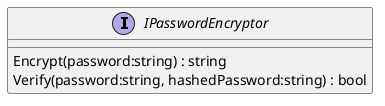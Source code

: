 @startuml
interface IPasswordEncryptor {
    Encrypt(password:string) : string
    Verify(password:string, hashedPassword:string) : bool
}
@enduml
